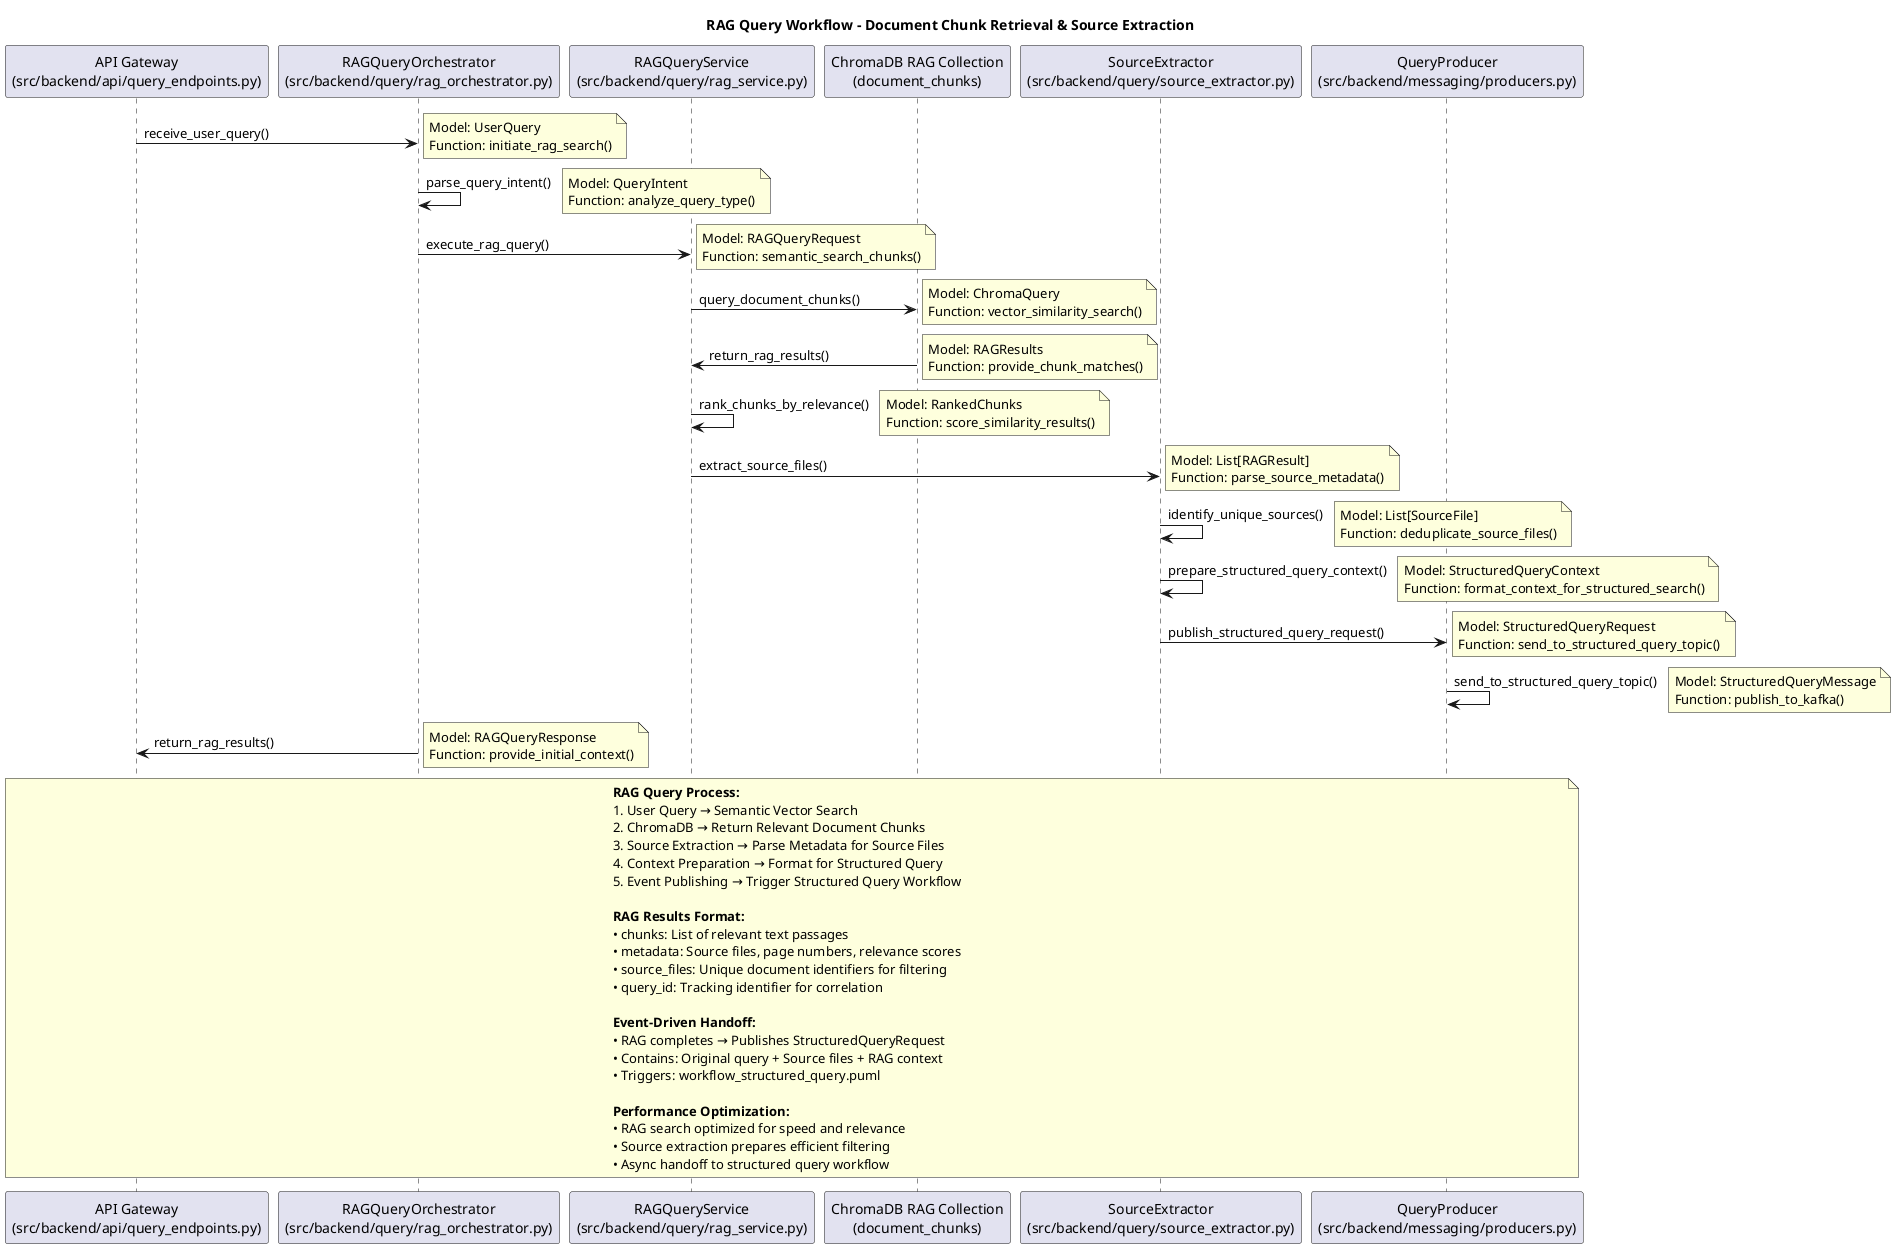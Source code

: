 @startuml workflow_rag_query
title RAG Query Workflow - Document Chunk Retrieval & Source Extraction

' Define participants with file paths
participant "API Gateway\n(src/backend/api/query_endpoints.py)" as api_gateway
participant "RAGQueryOrchestrator\n(src/backend/query/rag_orchestrator.py)" as rag_orchestrator
participant "RAGQueryService\n(src/backend/query/rag_service.py)" as rag_service
participant "ChromaDB RAG Collection\n(document_chunks)" as chroma_rag
participant "SourceExtractor\n(src/backend/query/source_extractor.py)" as source_extractor
participant "QueryProducer\n(src/backend/messaging/producers.py)" as producer

' Workflow steps
api_gateway -> rag_orchestrator : receive_user_query()
note right : Model: UserQuery\nFunction: initiate_rag_search()

rag_orchestrator -> rag_orchestrator : parse_query_intent()
note right : Model: QueryIntent\nFunction: analyze_query_type()

rag_orchestrator -> rag_service : execute_rag_query()
note right : Model: RAGQueryRequest\nFunction: semantic_search_chunks()

rag_service -> chroma_rag : query_document_chunks()
note right : Model: ChromaQuery\nFunction: vector_similarity_search()

chroma_rag -> rag_service : return_rag_results()
note right : Model: RAGResults\nFunction: provide_chunk_matches()

rag_service -> rag_service : rank_chunks_by_relevance()
note right : Model: RankedChunks\nFunction: score_similarity_results()

rag_service -> source_extractor : extract_source_files()
note right : Model: List[RAGResult]\nFunction: parse_source_metadata()

source_extractor -> source_extractor : identify_unique_sources()
note right : Model: List[SourceFile]\nFunction: deduplicate_source_files()

source_extractor -> source_extractor : prepare_structured_query_context()
note right : Model: StructuredQueryContext\nFunction: format_context_for_structured_search()

source_extractor -> producer : publish_structured_query_request()
note right : Model: StructuredQueryRequest\nFunction: send_to_structured_query_topic()

producer -> producer : send_to_structured_query_topic()
note right : Model: StructuredQueryMessage\nFunction: publish_to_kafka()

rag_orchestrator -> api_gateway : return_rag_results()
note right : Model: RAGQueryResponse\nFunction: provide_initial_context()

note over api_gateway, producer
    **RAG Query Process:**
    1. User Query → Semantic Vector Search
    2. ChromaDB → Return Relevant Document Chunks
    3. Source Extraction → Parse Metadata for Source Files
    4. Context Preparation → Format for Structured Query
    5. Event Publishing → Trigger Structured Query Workflow
    
    **RAG Results Format:**
    • chunks: List of relevant text passages
    • metadata: Source files, page numbers, relevance scores
    • source_files: Unique document identifiers for filtering
    • query_id: Tracking identifier for correlation
    
    **Event-Driven Handoff:**
    • RAG completes → Publishes StructuredQueryRequest
    • Contains: Original query + Source files + RAG context
    • Triggers: workflow_structured_query.puml
    
    **Performance Optimization:**
    • RAG search optimized for speed and relevance
    • Source extraction prepares efficient filtering
    • Async handoff to structured query workflow
end note

@enduml
